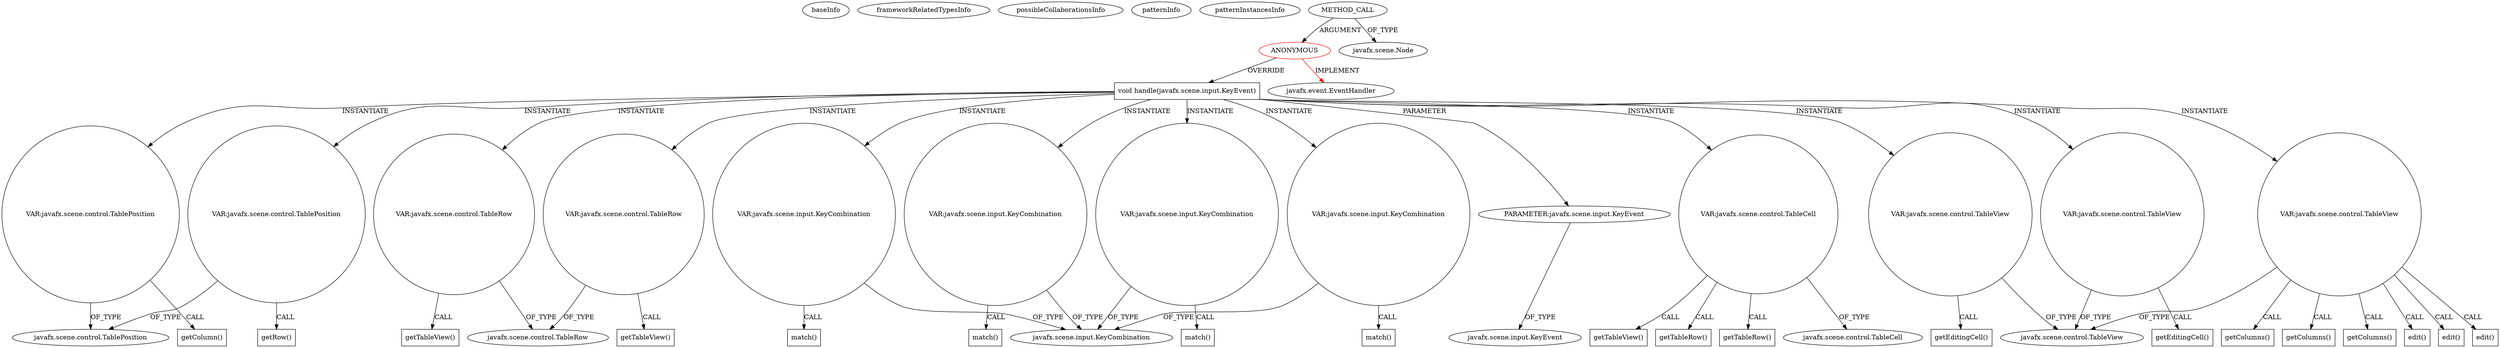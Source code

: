 digraph {
baseInfo[graphId=768,category="pattern",isAnonymous=true,possibleRelation=false]
frameworkRelatedTypesInfo[0="javafx.event.EventHandler"]
possibleCollaborationsInfo[]
patternInfo[frequency=2.0,patternRootClient=0]
patternInstancesInfo[0="svadlamudi-GaussJordanElimination~/svadlamudi-GaussJordanElimination/GaussJordanElimination-master/src/gauss/jordan/elimination/EditingTableCell.java~void createTextField()~4378"]
4[label="void handle(javafx.scene.input.KeyEvent)",vertexType="OVERRIDING_METHOD_DECLARATION",isFrameworkType=false,shape=box]
25[label="VAR:javafx.scene.control.TablePosition",vertexType="VARIABLE_EXPRESION",isFrameworkType=false,shape=circle]
13[label="VAR:javafx.scene.control.TablePosition",vertexType="VARIABLE_EXPRESION",isFrameworkType=false,shape=circle]
14[label="getRow()",vertexType="INSIDE_CALL",isFrameworkType=false,shape=box]
0[label="ANONYMOUS",vertexType="ROOT_ANONYMOUS_DECLARATION",isFrameworkType=false,color=red]
2[label="METHOD_CALL",vertexType="OUTSIDE_CALL",isFrameworkType=false]
31[label="VAR:javafx.scene.control.TableRow",vertexType="VARIABLE_EXPRESION",isFrameworkType=false,shape=circle]
32[label="getTableView()",vertexType="INSIDE_CALL",isFrameworkType=false,shape=box]
19[label="VAR:javafx.scene.control.TableRow",vertexType="VARIABLE_EXPRESION",isFrameworkType=false,shape=circle]
20[label="getTableView()",vertexType="INSIDE_CALL",isFrameworkType=false,shape=box]
10[label="VAR:javafx.scene.input.KeyCombination",vertexType="VARIABLE_EXPRESION",isFrameworkType=false,shape=circle]
11[label="match()",vertexType="INSIDE_CALL",isFrameworkType=false,shape=box]
9[label="javafx.scene.input.KeyCombination",vertexType="FRAMEWORK_CLASS_TYPE",isFrameworkType=false]
50[label="VAR:javafx.scene.input.KeyCombination",vertexType="VARIABLE_EXPRESION",isFrameworkType=false,shape=circle]
51[label="match()",vertexType="INSIDE_CALL",isFrameworkType=false,shape=box]
38[label="VAR:javafx.scene.input.KeyCombination",vertexType="VARIABLE_EXPRESION",isFrameworkType=false,shape=circle]
39[label="match()",vertexType="INSIDE_CALL",isFrameworkType=false,shape=box]
7[label="VAR:javafx.scene.input.KeyCombination",vertexType="VARIABLE_EXPRESION",isFrameworkType=false,shape=circle]
8[label="match()",vertexType="INSIDE_CALL",isFrameworkType=false,shape=box]
15[label="javafx.scene.control.TablePosition",vertexType="FRAMEWORK_CLASS_TYPE",isFrameworkType=false]
5[label="PARAMETER:javafx.scene.input.KeyEvent",vertexType="PARAMETER_DECLARATION",isFrameworkType=false]
6[label="javafx.scene.input.KeyEvent",vertexType="FRAMEWORK_CLASS_TYPE",isFrameworkType=false]
22[label="VAR:javafx.scene.control.TableCell",vertexType="VARIABLE_EXPRESION",isFrameworkType=false,shape=circle]
37[label="getTableView()",vertexType="INSIDE_CALL",isFrameworkType=false,shape=box]
23[label="getTableRow()",vertexType="INSIDE_CALL",isFrameworkType=false,shape=box]
35[label="getTableRow()",vertexType="INSIDE_CALL",isFrameworkType=false,shape=box]
24[label="javafx.scene.control.TableCell",vertexType="FRAMEWORK_CLASS_TYPE",isFrameworkType=false]
3[label="javafx.scene.Node",vertexType="FRAMEWORK_CLASS_TYPE",isFrameworkType=false]
21[label="javafx.scene.control.TableRow",vertexType="FRAMEWORK_CLASS_TYPE",isFrameworkType=false]
16[label="VAR:javafx.scene.control.TableView",vertexType="VARIABLE_EXPRESION",isFrameworkType=false,shape=circle]
18[label="javafx.scene.control.TableView",vertexType="FRAMEWORK_CLASS_TYPE",isFrameworkType=false]
41[label="VAR:javafx.scene.control.TableView",vertexType="VARIABLE_EXPRESION",isFrameworkType=false,shape=circle]
60[label="getColumns()",vertexType="INSIDE_CALL",isFrameworkType=false,shape=box]
56[label="getColumns()",vertexType="INSIDE_CALL",isFrameworkType=false,shape=box]
45[label="getColumns()",vertexType="INSIDE_CALL",isFrameworkType=false,shape=box]
54[label="edit()",vertexType="INSIDE_CALL",isFrameworkType=false,shape=box]
42[label="edit()",vertexType="INSIDE_CALL",isFrameworkType=false,shape=box]
47[label="edit()",vertexType="INSIDE_CALL",isFrameworkType=false,shape=box]
17[label="getEditingCell()",vertexType="INSIDE_CALL",isFrameworkType=false,shape=box]
28[label="VAR:javafx.scene.control.TableView",vertexType="VARIABLE_EXPRESION",isFrameworkType=false,shape=circle]
29[label="getEditingCell()",vertexType="INSIDE_CALL",isFrameworkType=false,shape=box]
1[label="javafx.event.EventHandler",vertexType="FRAMEWORK_INTERFACE_TYPE",isFrameworkType=false]
26[label="getColumn()",vertexType="INSIDE_CALL",isFrameworkType=false,shape=box]
4->7[label="INSTANTIATE"]
38->9[label="OF_TYPE"]
4->41[label="INSTANTIATE"]
41->42[label="CALL"]
41->18[label="OF_TYPE"]
25->26[label="CALL"]
41->45[label="CALL"]
19->21[label="OF_TYPE"]
5->6[label="OF_TYPE"]
13->15[label="OF_TYPE"]
41->47[label="CALL"]
4->19[label="INSTANTIATE"]
41->56[label="CALL"]
38->39[label="CALL"]
4->10[label="INSTANTIATE"]
31->21[label="OF_TYPE"]
19->20[label="CALL"]
50->51[label="CALL"]
2->0[label="ARGUMENT"]
22->37[label="CALL"]
10->9[label="OF_TYPE"]
22->23[label="CALL"]
28->29[label="CALL"]
4->25[label="INSTANTIATE"]
4->5[label="PARAMETER"]
13->14[label="CALL"]
4->13[label="INSTANTIATE"]
16->17[label="CALL"]
41->60[label="CALL"]
4->38[label="INSTANTIATE"]
10->11[label="CALL"]
4->28[label="INSTANTIATE"]
25->15[label="OF_TYPE"]
16->18[label="OF_TYPE"]
4->31[label="INSTANTIATE"]
31->32[label="CALL"]
7->8[label="CALL"]
50->9[label="OF_TYPE"]
7->9[label="OF_TYPE"]
4->50[label="INSTANTIATE"]
28->18[label="OF_TYPE"]
4->16[label="INSTANTIATE"]
22->35[label="CALL"]
41->54[label="CALL"]
22->24[label="OF_TYPE"]
0->4[label="OVERRIDE"]
4->22[label="INSTANTIATE"]
2->3[label="OF_TYPE"]
0->1[label="IMPLEMENT",color=red]
}
